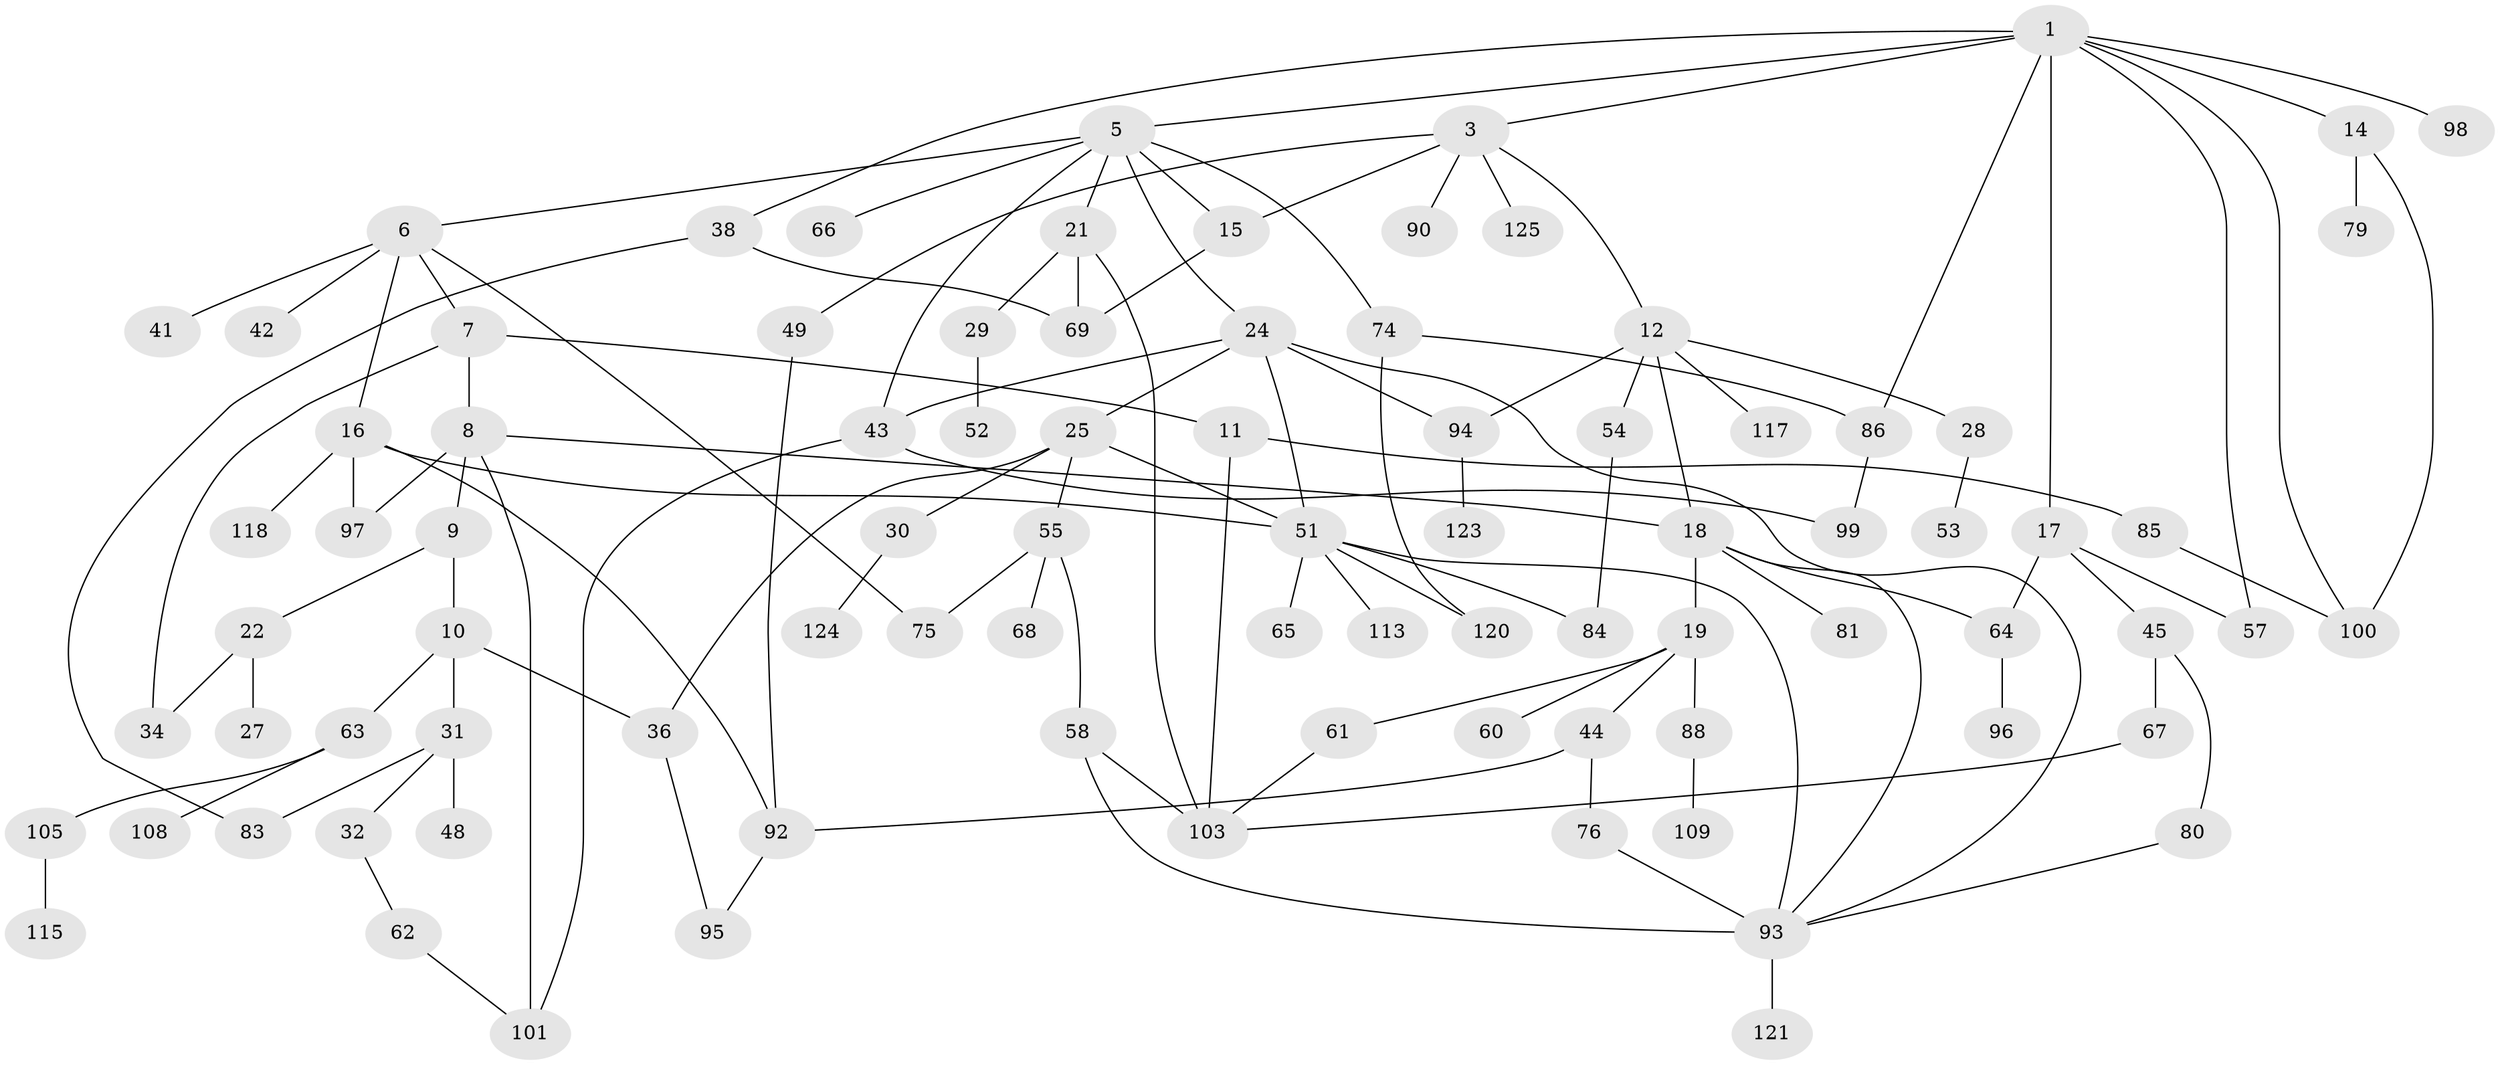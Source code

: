 // original degree distribution, {3: 0.25984251968503935, 4: 0.07874015748031496, 5: 0.07086614173228346, 8: 0.015748031496062992, 6: 0.015748031496062992, 2: 0.2755905511811024, 1: 0.2755905511811024, 7: 0.007874015748031496}
// Generated by graph-tools (version 1.1) at 2025/17/03/04/25 18:17:11]
// undirected, 88 vertices, 122 edges
graph export_dot {
graph [start="1"]
  node [color=gray90,style=filled];
  1 [super="+2"];
  3 [super="+56"];
  5;
  6;
  7;
  8 [super="+87+106"];
  9;
  10 [super="+13"];
  11;
  12 [super="+72+71"];
  14;
  15 [super="+35"];
  16;
  17;
  18 [super="+20"];
  19 [super="+23"];
  21 [super="+46"];
  22;
  24 [super="+47"];
  25;
  27;
  28;
  29;
  30 [super="+89"];
  31 [super="+33"];
  32;
  34 [super="+37"];
  36 [super="+50"];
  38;
  41;
  42;
  43;
  44 [super="+116"];
  45;
  48;
  49;
  51 [super="+122+59"];
  52;
  53 [super="+91"];
  54;
  55;
  57;
  58;
  60;
  61;
  62;
  63;
  64 [super="+119"];
  65;
  66;
  67;
  68;
  69 [super="+73+78"];
  74 [super="+77"];
  75;
  76 [super="+82"];
  79;
  80;
  81;
  83;
  84;
  85;
  86 [super="+127"];
  88;
  90;
  92 [super="+112"];
  93 [super="+102"];
  94;
  95;
  96;
  97;
  98;
  99;
  100;
  101 [super="+104"];
  103 [super="+126"];
  105;
  108;
  109;
  113;
  115;
  117;
  118;
  120;
  121;
  123;
  124;
  125;
  1 -- 3;
  1 -- 17;
  1 -- 98;
  1 -- 100;
  1 -- 5;
  1 -- 38;
  1 -- 14;
  1 -- 86;
  1 -- 57;
  3 -- 12;
  3 -- 49;
  3 -- 90;
  3 -- 125;
  3 -- 15;
  5 -- 6;
  5 -- 15;
  5 -- 21;
  5 -- 24;
  5 -- 66;
  5 -- 74;
  5 -- 43;
  6 -- 7;
  6 -- 16;
  6 -- 41;
  6 -- 42;
  6 -- 75;
  7 -- 8;
  7 -- 11;
  7 -- 34;
  8 -- 9;
  8 -- 97;
  8 -- 18;
  8 -- 101;
  9 -- 10;
  9 -- 22;
  10 -- 36;
  10 -- 31;
  10 -- 63;
  11 -- 85;
  11 -- 103;
  12 -- 18;
  12 -- 28;
  12 -- 54;
  12 -- 94;
  12 -- 117;
  14 -- 79;
  14 -- 100;
  15 -- 69;
  16 -- 51;
  16 -- 92;
  16 -- 118;
  16 -- 97;
  17 -- 45;
  17 -- 64;
  17 -- 57;
  18 -- 19;
  18 -- 81;
  18 -- 93;
  18 -- 64;
  19 -- 60;
  19 -- 88;
  19 -- 44;
  19 -- 61;
  21 -- 29;
  21 -- 69;
  21 -- 103;
  22 -- 27;
  22 -- 34;
  24 -- 25;
  24 -- 43;
  24 -- 51;
  24 -- 93;
  24 -- 94;
  25 -- 30;
  25 -- 55;
  25 -- 36;
  25 -- 51;
  28 -- 53;
  29 -- 52;
  30 -- 124;
  31 -- 32;
  31 -- 48;
  31 -- 83;
  32 -- 62;
  36 -- 95;
  38 -- 83;
  38 -- 69;
  43 -- 99;
  43 -- 101;
  44 -- 76;
  44 -- 92;
  45 -- 67;
  45 -- 80;
  49 -- 92;
  51 -- 84;
  51 -- 113;
  51 -- 65;
  51 -- 120;
  51 -- 93;
  54 -- 84;
  55 -- 58;
  55 -- 68;
  55 -- 75;
  58 -- 93;
  58 -- 103;
  61 -- 103;
  62 -- 101;
  63 -- 105;
  63 -- 108;
  64 -- 96;
  67 -- 103;
  74 -- 120;
  74 -- 86;
  76 -- 93 [weight=2];
  80 -- 93;
  85 -- 100;
  86 -- 99;
  88 -- 109;
  92 -- 95;
  93 -- 121;
  94 -- 123;
  105 -- 115;
}
